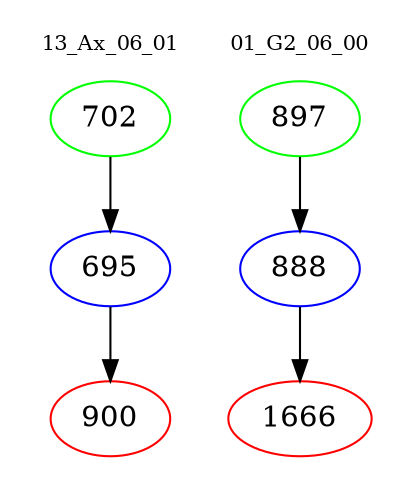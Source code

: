 digraph{
subgraph cluster_0 {
color = white
label = "13_Ax_06_01";
fontsize=10;
T0_702 [label="702", color="green"]
T0_702 -> T0_695 [color="black"]
T0_695 [label="695", color="blue"]
T0_695 -> T0_900 [color="black"]
T0_900 [label="900", color="red"]
}
subgraph cluster_1 {
color = white
label = "01_G2_06_00";
fontsize=10;
T1_897 [label="897", color="green"]
T1_897 -> T1_888 [color="black"]
T1_888 [label="888", color="blue"]
T1_888 -> T1_1666 [color="black"]
T1_1666 [label="1666", color="red"]
}
}
